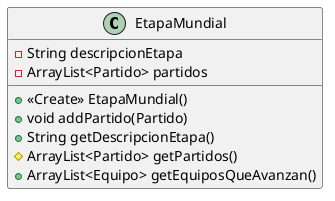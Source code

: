 @startuml
class EtapaMundial {
- String descripcionEtapa
- ArrayList<Partido> partidos
+ <<Create>> EtapaMundial()
+ void addPartido(Partido)
+ String getDescripcionEtapa()
# ArrayList<Partido> getPartidos()
+ ArrayList<Equipo> getEquiposQueAvanzan()
}
@enduml